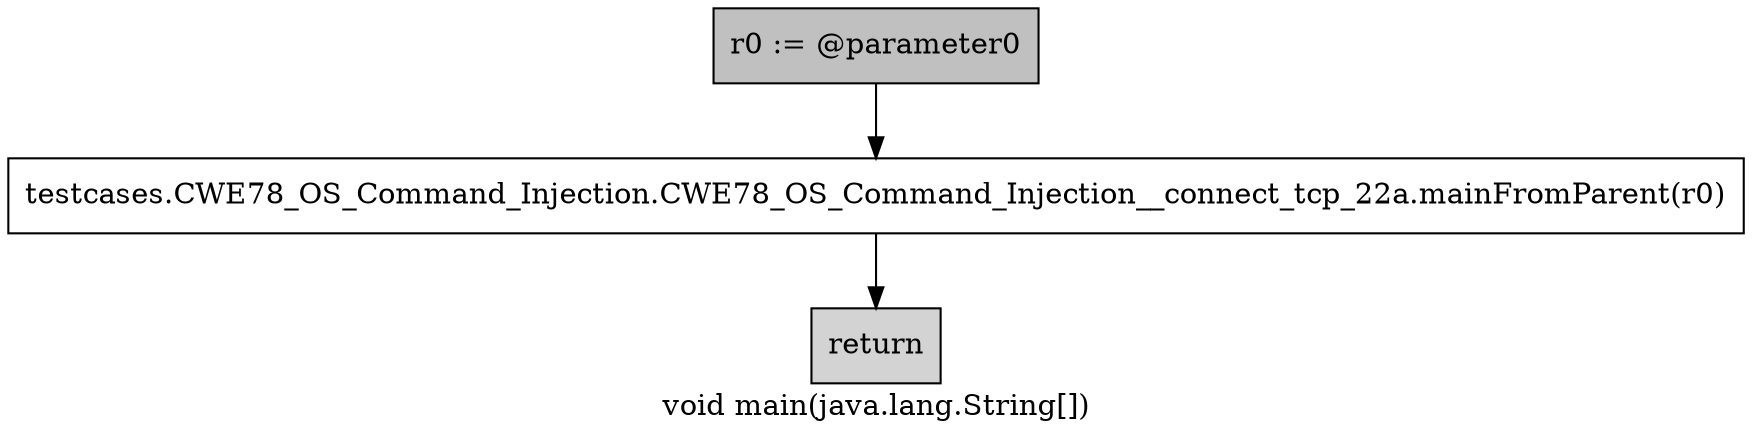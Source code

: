digraph "void main(java.lang.String[])" {
    label="void main(java.lang.String[])";
    node [shape=box];
    "0" [style=filled,fillcolor=gray,label="r0 := @parameter0",];
    "1" [label="testcases.CWE78_OS_Command_Injection.CWE78_OS_Command_Injection__connect_tcp_22a.mainFromParent(r0)",];
    "0"->"1";
    "2" [style=filled,fillcolor=lightgray,label="return",];
    "1"->"2";
}

